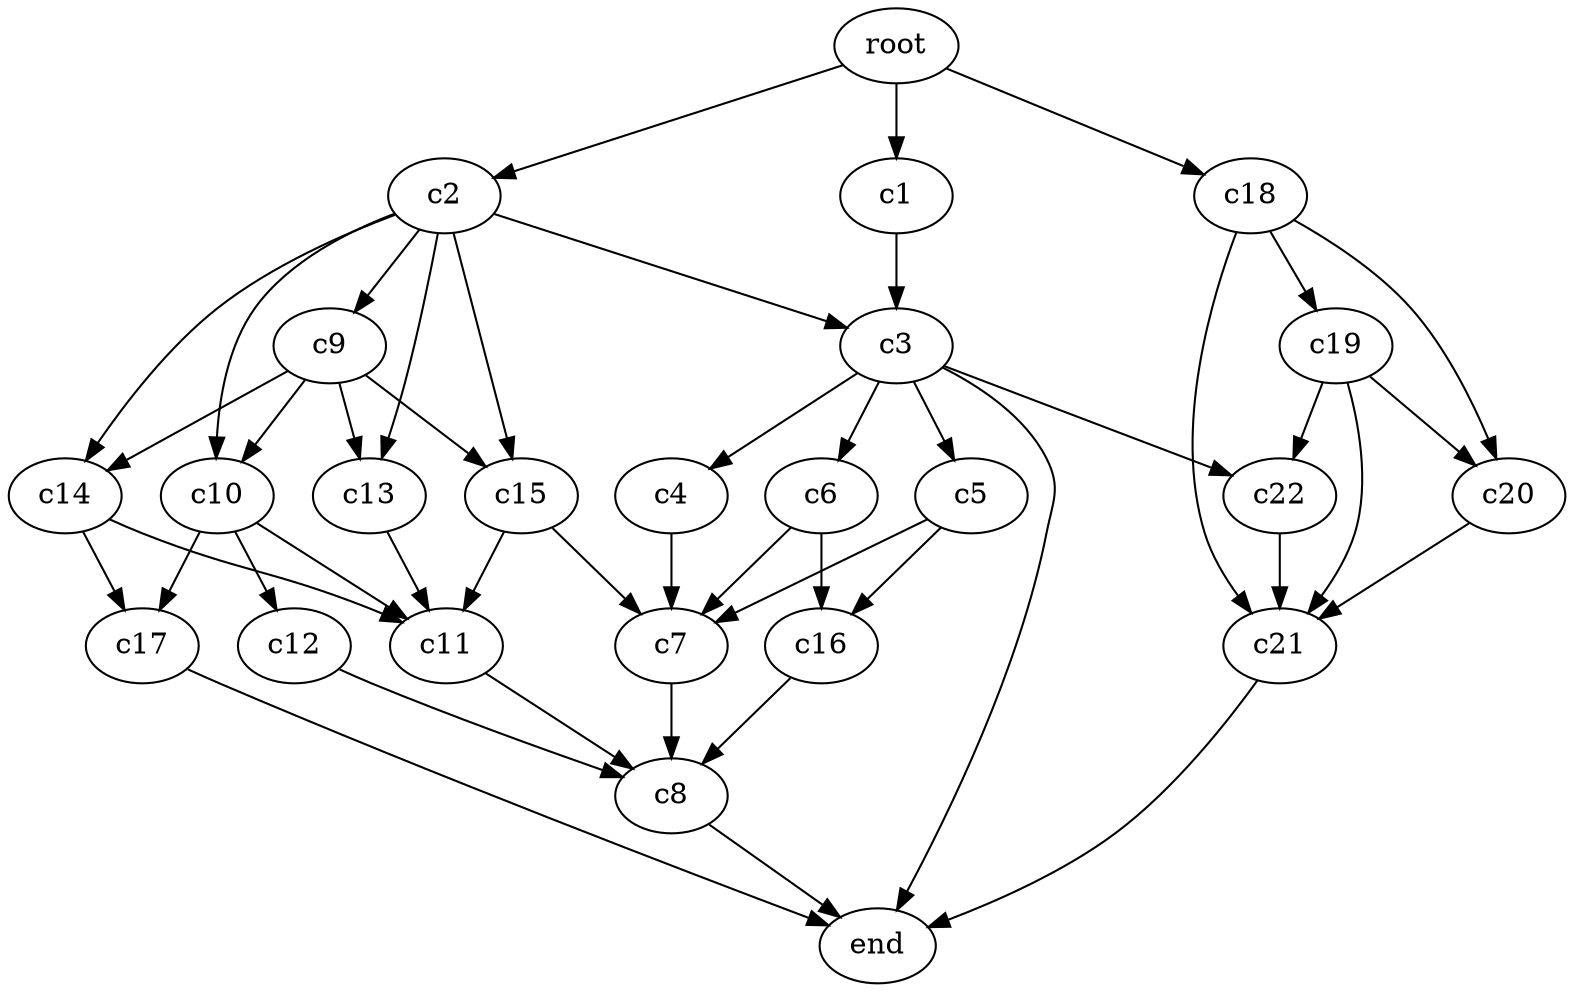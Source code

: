 digraph G {
  c1 [size="3e9"];
  c2 [size="5e9"];
  c3 [size="3e9"];
  c4 [size="5e9"];
  c5 [size="3e9"];
  c6 [size="6e9"];
  c7 [size="3e9"];
  c16 [size="3e9"];
  c8 [size="7e9"];
  c9 [size="7e9"];
  c10 [size="3e9"];
  c11 [size="7e9"];
  c12 [size="7e9"];
  c13 [size="5e9"];
  c14 [size="5e9"];
  c15 [size="5e9"];
  c17 [size="3e9"];
  c18 [size="4e9"];
  c19 [size="4e9"];
  c20 [size="4e9"];
  c21 [size="4e9"];
  c22 [size="4e9"];

  root -> c1 [size="2e8"];
  root -> c2 [size="1e8"];
  c1 -> c3   [size="5e8"];
  c2 -> c3   [size="5e8"];
  c3 -> c4   [size="5e8"];
  c3 -> c5   [size="5e8"];
  c3 -> c6   [size="5e8"];
  c3 -> c22   [size="5e8"];
  c4 -> c7   [size="3e8"];
  c5 -> c7   [size="3e8"];
  c6 -> c7   [size="3e8"];
  c5 -> c16   [size="3e8"];
  c6 -> c16   [size="3e8"];
  c7 -> c8   [size="3e8"];
  c8 -> end   [size="1e7"];
  c3 -> end  [size="1e8"];
  c2 -> c9 [size="1e8"];
  c9 -> c10 [size="1e8"];
  c2 -> c10 [size="1e8"];
  c10 -> c11 [size="1e9"];
  c10 -> c12 [size="1e9"];
  c10 -> c17 [size="1e9"];
  c14 -> c17 [size="1e9"];
  c11 -> c8 [size="1e9"];
  c12 -> c8 [size="1e9"];
  c16 -> c8 [size="1e9"];
  c17 -> end [size="1e9"];
  c2 -> c13 [size="1e8"];
  c9 -> c13 [size="1e8"];
  c13 -> c11 [size="1e8"];
  c2 -> c14 [size="1e8"];
  c9 -> c14 [size="1e8"];
  c14 -> c11 [size="1e8"];
  c2 -> c15 [size="1e8"];
  c9 -> c15 [size="1e8"];
  c15 -> c11 [size="1e8"];
  c15 -> c7 [size="1e9"];
  root -> c18 [size="5e8"];
  c18 -> c19 [size="5e8"];
  c18 -> c20 [size="5e8"];
  c18 -> c21 [size="5e8"];
  c19 -> c20 [size="5e8"];
  c19 -> c21 [size="5e8"];
  c19 -> c22 [size="5e8"];
  c20 -> c21 [size="5e8"];
  c22 -> c21 [size="5e8"];
  c21 -> end [size="5e8"];
}
